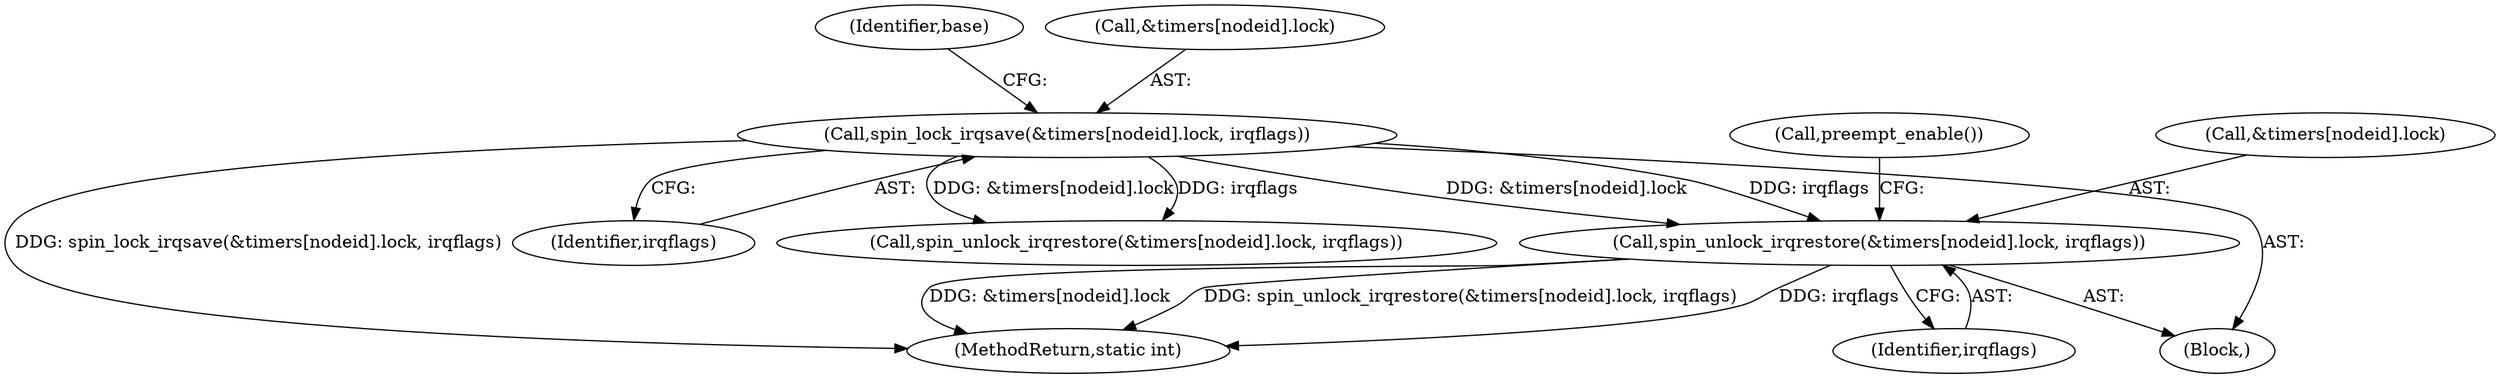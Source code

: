 digraph "0_linux_f8bd2258e2d520dff28c855658bd24bdafb5102d_3@array" {
"1000304" [label="(Call,spin_unlock_irqrestore(&timers[nodeid].lock, irqflags))"];
"1000213" [label="(Call,spin_lock_irqsave(&timers[nodeid].lock, irqflags))"];
"1000213" [label="(Call,spin_lock_irqsave(&timers[nodeid].lock, irqflags))"];
"1000220" [label="(Identifier,irqflags)"];
"1000312" [label="(Call,preempt_enable())"];
"1000315" [label="(MethodReturn,static int)"];
"1000223" [label="(Identifier,base)"];
"1000285" [label="(Call,spin_unlock_irqrestore(&timers[nodeid].lock, irqflags))"];
"1000214" [label="(Call,&timers[nodeid].lock)"];
"1000114" [label="(Block,)"];
"1000305" [label="(Call,&timers[nodeid].lock)"];
"1000311" [label="(Identifier,irqflags)"];
"1000304" [label="(Call,spin_unlock_irqrestore(&timers[nodeid].lock, irqflags))"];
"1000304" -> "1000114"  [label="AST: "];
"1000304" -> "1000311"  [label="CFG: "];
"1000305" -> "1000304"  [label="AST: "];
"1000311" -> "1000304"  [label="AST: "];
"1000312" -> "1000304"  [label="CFG: "];
"1000304" -> "1000315"  [label="DDG: spin_unlock_irqrestore(&timers[nodeid].lock, irqflags)"];
"1000304" -> "1000315"  [label="DDG: irqflags"];
"1000304" -> "1000315"  [label="DDG: &timers[nodeid].lock"];
"1000213" -> "1000304"  [label="DDG: &timers[nodeid].lock"];
"1000213" -> "1000304"  [label="DDG: irqflags"];
"1000213" -> "1000114"  [label="AST: "];
"1000213" -> "1000220"  [label="CFG: "];
"1000214" -> "1000213"  [label="AST: "];
"1000220" -> "1000213"  [label="AST: "];
"1000223" -> "1000213"  [label="CFG: "];
"1000213" -> "1000315"  [label="DDG: spin_lock_irqsave(&timers[nodeid].lock, irqflags)"];
"1000213" -> "1000285"  [label="DDG: &timers[nodeid].lock"];
"1000213" -> "1000285"  [label="DDG: irqflags"];
}
